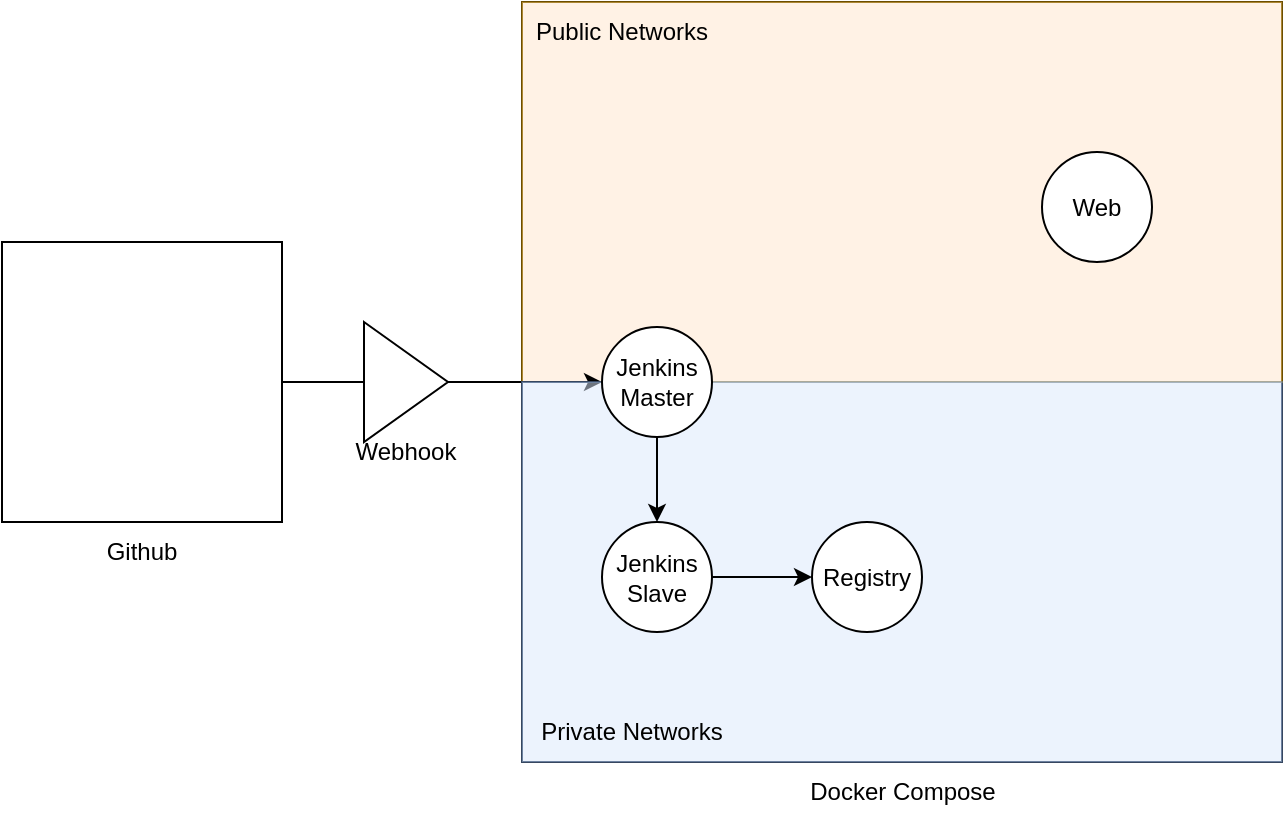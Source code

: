 <mxfile version="20.8.20" type="github">
  <diagram name="Page-1" id="e3u78j5K5cXo2vV3OTa7">
    <mxGraphModel dx="2074" dy="756" grid="1" gridSize="10" guides="1" tooltips="1" connect="1" arrows="1" fold="1" page="1" pageScale="1" pageWidth="850" pageHeight="1100" background="#FFFFFF" math="0" shadow="0">
      <root>
        <mxCell id="0" />
        <mxCell id="1" parent="0" />
        <mxCell id="RVHniJEZbcy5vf2PCSWR-5" value="" style="whiteSpace=wrap;html=1;aspect=fixed;" vertex="1" parent="1">
          <mxGeometry x="280" y="120" width="380" height="380" as="geometry" />
        </mxCell>
        <mxCell id="RVHniJEZbcy5vf2PCSWR-11" value="" style="rounded=0;whiteSpace=wrap;html=1;fillColor=#ffe6cc;strokeColor=#d79b00;opacity=50;" vertex="1" parent="1">
          <mxGeometry x="280" y="120" width="380" height="190" as="geometry" />
        </mxCell>
        <mxCell id="RVHniJEZbcy5vf2PCSWR-15" style="edgeStyle=orthogonalEdgeStyle;rounded=0;orthogonalLoop=1;jettySize=auto;html=1;" edge="1" parent="1" source="RVHniJEZbcy5vf2PCSWR-2" target="RVHniJEZbcy5vf2PCSWR-9">
          <mxGeometry relative="1" as="geometry" />
        </mxCell>
        <mxCell id="RVHniJEZbcy5vf2PCSWR-2" value="" style="whiteSpace=wrap;html=1;aspect=fixed;" vertex="1" parent="1">
          <mxGeometry x="20" y="240" width="140" height="140" as="geometry" />
        </mxCell>
        <mxCell id="RVHniJEZbcy5vf2PCSWR-1" value="" style="shape=image;html=1;verticalAlign=top;verticalLabelPosition=bottom;labelBackgroundColor=#ffffff;imageAspect=0;aspect=fixed;image=https://cdn1.iconfinder.com/data/icons/picons-social/57/github_rounded-128.png" vertex="1" parent="1">
          <mxGeometry x="55" y="275" width="70" height="70" as="geometry" />
        </mxCell>
        <mxCell id="RVHniJEZbcy5vf2PCSWR-3" value="Github" style="text;html=1;strokeColor=none;fillColor=none;align=center;verticalAlign=middle;whiteSpace=wrap;rounded=0;" vertex="1" parent="1">
          <mxGeometry x="60" y="380" width="60" height="30" as="geometry" />
        </mxCell>
        <mxCell id="RVHniJEZbcy5vf2PCSWR-6" value="Docker Compose" style="text;html=1;strokeColor=none;fillColor=none;align=center;verticalAlign=middle;whiteSpace=wrap;rounded=0;" vertex="1" parent="1">
          <mxGeometry x="417.5" y="500" width="105" height="30" as="geometry" />
        </mxCell>
        <mxCell id="RVHniJEZbcy5vf2PCSWR-13" value="" style="rounded=0;whiteSpace=wrap;html=1;fillColor=#dae8fc;strokeColor=#6c8ebf;opacity=50;" vertex="1" parent="1">
          <mxGeometry x="280" y="310" width="380" height="190" as="geometry" />
        </mxCell>
        <mxCell id="RVHniJEZbcy5vf2PCSWR-20" style="edgeStyle=orthogonalEdgeStyle;rounded=0;orthogonalLoop=1;jettySize=auto;html=1;" edge="1" parent="1" source="RVHniJEZbcy5vf2PCSWR-9" target="RVHniJEZbcy5vf2PCSWR-10">
          <mxGeometry relative="1" as="geometry" />
        </mxCell>
        <mxCell id="RVHniJEZbcy5vf2PCSWR-9" value="Jenkins Master" style="ellipse;whiteSpace=wrap;html=1;aspect=fixed;" vertex="1" parent="1">
          <mxGeometry x="320" y="282.5" width="55" height="55" as="geometry" />
        </mxCell>
        <mxCell id="RVHniJEZbcy5vf2PCSWR-22" style="edgeStyle=orthogonalEdgeStyle;rounded=0;orthogonalLoop=1;jettySize=auto;html=1;entryX=0;entryY=0.5;entryDx=0;entryDy=0;" edge="1" parent="1" source="RVHniJEZbcy5vf2PCSWR-10" target="RVHniJEZbcy5vf2PCSWR-21">
          <mxGeometry relative="1" as="geometry" />
        </mxCell>
        <mxCell id="RVHniJEZbcy5vf2PCSWR-10" value="Jenkins Slave" style="ellipse;whiteSpace=wrap;html=1;aspect=fixed;" vertex="1" parent="1">
          <mxGeometry x="320" y="380" width="55" height="55" as="geometry" />
        </mxCell>
        <mxCell id="RVHniJEZbcy5vf2PCSWR-12" value="Public Networks" style="text;html=1;strokeColor=none;fillColor=none;align=center;verticalAlign=middle;whiteSpace=wrap;rounded=0;" vertex="1" parent="1">
          <mxGeometry x="280" y="120" width="100" height="30" as="geometry" />
        </mxCell>
        <mxCell id="RVHniJEZbcy5vf2PCSWR-14" value="&lt;div&gt;Private Networks&lt;/div&gt;" style="text;html=1;strokeColor=none;fillColor=none;align=center;verticalAlign=middle;whiteSpace=wrap;rounded=0;" vertex="1" parent="1">
          <mxGeometry x="280" y="470" width="110" height="30" as="geometry" />
        </mxCell>
        <mxCell id="RVHniJEZbcy5vf2PCSWR-18" value="" style="triangle;whiteSpace=wrap;html=1;strokeWidth=1;" vertex="1" parent="1">
          <mxGeometry x="201" y="280" width="42" height="60" as="geometry" />
        </mxCell>
        <mxCell id="RVHniJEZbcy5vf2PCSWR-16" value="" style="shape=image;html=1;verticalAlign=top;verticalLabelPosition=bottom;labelBackgroundColor=#ffffff;imageAspect=0;aspect=fixed;image=https://cdn4.iconfinder.com/data/icons/app-custom-ui-1/48/Bell-128.png;strokeWidth=0;imageBorder=none;imageBackground=none;" vertex="1" parent="1">
          <mxGeometry x="204" y="298.5" width="23" height="23" as="geometry" />
        </mxCell>
        <mxCell id="RVHniJEZbcy5vf2PCSWR-19" value="&lt;div&gt;Webhook&lt;/div&gt;" style="text;html=1;strokeColor=none;fillColor=none;align=center;verticalAlign=middle;whiteSpace=wrap;rounded=0;" vertex="1" parent="1">
          <mxGeometry x="192" y="330" width="60" height="30" as="geometry" />
        </mxCell>
        <mxCell id="RVHniJEZbcy5vf2PCSWR-21" value="Registry" style="ellipse;whiteSpace=wrap;html=1;aspect=fixed;" vertex="1" parent="1">
          <mxGeometry x="425" y="380" width="55" height="55" as="geometry" />
        </mxCell>
        <mxCell id="RVHniJEZbcy5vf2PCSWR-23" value="Web" style="ellipse;whiteSpace=wrap;html=1;aspect=fixed;" vertex="1" parent="1">
          <mxGeometry x="540" y="195" width="55" height="55" as="geometry" />
        </mxCell>
      </root>
    </mxGraphModel>
  </diagram>
</mxfile>
